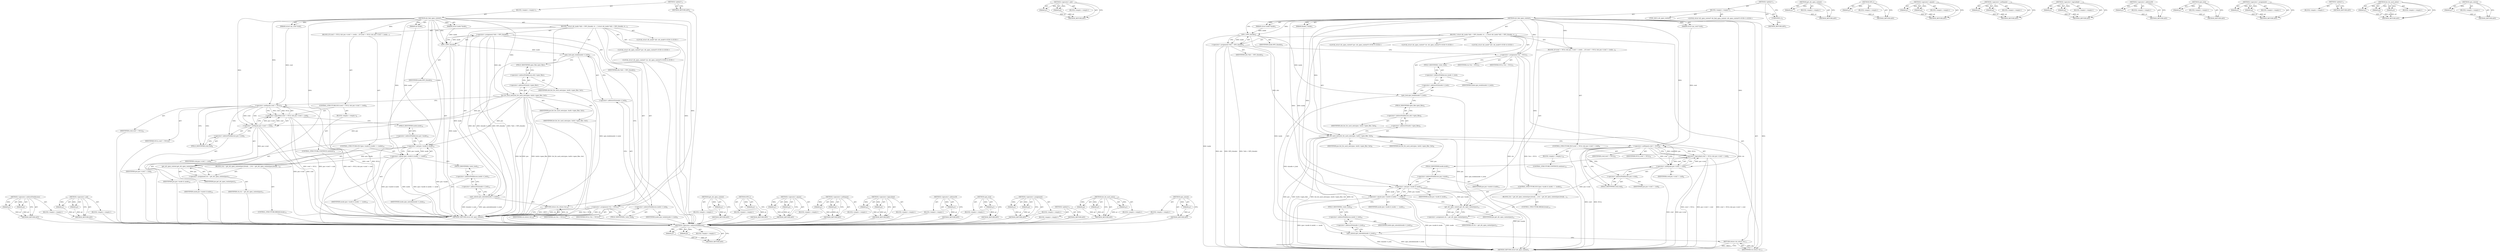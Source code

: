 digraph "spin_unlock" {
vulnerable_113 [label=<(METHOD,&lt;operator&gt;.indirectFieldAccess)>];
vulnerable_114 [label=<(PARAM,p1)>];
vulnerable_115 [label=<(PARAM,p2)>];
vulnerable_116 [label=<(BLOCK,&lt;empty&gt;,&lt;empty&gt;)>];
vulnerable_117 [label=<(METHOD_RETURN,ANY)>];
vulnerable_139 [label=<(METHOD,&lt;operator&gt;.and)>];
vulnerable_140 [label=<(PARAM,p1)>];
vulnerable_141 [label=<(PARAM,p2)>];
vulnerable_142 [label=<(BLOCK,&lt;empty&gt;,&lt;empty&gt;)>];
vulnerable_143 [label=<(METHOD_RETURN,ANY)>];
vulnerable_6 [label=<(METHOD,&lt;global&gt;)<SUB>1</SUB>>];
vulnerable_7 [label=<(BLOCK,&lt;empty&gt;,&lt;empty&gt;)<SUB>1</SUB>>];
vulnerable_8 [label=<(METHOD,nfs_find_open_context)<SUB>1</SUB>>];
vulnerable_9 [label=<(PARAM,struct inode *inode)<SUB>1</SUB>>];
vulnerable_10 [label=<(PARAM,struct rpc_cred *cred)<SUB>1</SUB>>];
vulnerable_11 [label=<(PARAM,int mode)<SUB>1</SUB>>];
vulnerable_12 [label=<(BLOCK,{
 	struct nfs_inode *nfsi = NFS_I(inode);
 	st...,{
 	struct nfs_inode *nfsi = NFS_I(inode);
 	st...)<SUB>2</SUB>>];
vulnerable_13 [label="<(LOCAL,struct nfs_inode* nfsi: nfs_inode*)<SUB>3</SUB>>"];
vulnerable_14 [label=<(&lt;operator&gt;.assignment,*nfsi = NFS_I(inode))<SUB>3</SUB>>];
vulnerable_15 [label=<(IDENTIFIER,nfsi,*nfsi = NFS_I(inode))<SUB>3</SUB>>];
vulnerable_16 [label=<(NFS_I,NFS_I(inode))<SUB>3</SUB>>];
vulnerable_17 [label=<(IDENTIFIER,inode,NFS_I(inode))<SUB>3</SUB>>];
vulnerable_18 [label="<(LOCAL,struct nfs_open_context* pos: nfs_open_context*)<SUB>4</SUB>>"];
vulnerable_19 [label="<(LOCAL,struct nfs_open_context* ctx: nfs_open_context*)<SUB>4</SUB>>"];
vulnerable_20 [label=<(&lt;operator&gt;.assignment,*ctx = NULL)<SUB>4</SUB>>];
vulnerable_21 [label=<(IDENTIFIER,ctx,*ctx = NULL)<SUB>4</SUB>>];
vulnerable_22 [label=<(IDENTIFIER,NULL,*ctx = NULL)<SUB>4</SUB>>];
vulnerable_23 [label=<(spin_lock,spin_lock(&amp;inode-&gt;i_lock))<SUB>6</SUB>>];
vulnerable_24 [label=<(&lt;operator&gt;.addressOf,&amp;inode-&gt;i_lock)<SUB>6</SUB>>];
vulnerable_25 [label=<(&lt;operator&gt;.indirectFieldAccess,inode-&gt;i_lock)<SUB>6</SUB>>];
vulnerable_26 [label=<(IDENTIFIER,inode,spin_lock(&amp;inode-&gt;i_lock))<SUB>6</SUB>>];
vulnerable_27 [label=<(FIELD_IDENTIFIER,i_lock,i_lock)<SUB>6</SUB>>];
vulnerable_28 [label=<(list_for_each_entry,list_for_each_entry(pos, &amp;nfsi-&gt;open_files, list))<SUB>7</SUB>>];
vulnerable_29 [label=<(IDENTIFIER,pos,list_for_each_entry(pos, &amp;nfsi-&gt;open_files, list))<SUB>7</SUB>>];
vulnerable_30 [label=<(&lt;operator&gt;.addressOf,&amp;nfsi-&gt;open_files)<SUB>7</SUB>>];
vulnerable_31 [label=<(&lt;operator&gt;.indirectFieldAccess,nfsi-&gt;open_files)<SUB>7</SUB>>];
vulnerable_32 [label=<(IDENTIFIER,nfsi,list_for_each_entry(pos, &amp;nfsi-&gt;open_files, list))<SUB>7</SUB>>];
vulnerable_33 [label=<(FIELD_IDENTIFIER,open_files,open_files)<SUB>7</SUB>>];
vulnerable_34 [label=<(IDENTIFIER,list,list_for_each_entry(pos, &amp;nfsi-&gt;open_files, list))<SUB>7</SUB>>];
vulnerable_35 [label=<(BLOCK,{
		if (cred != NULL &amp;&amp; pos-&gt;cred != cred)
			c...,{
		if (cred != NULL &amp;&amp; pos-&gt;cred != cred)
			c...)<SUB>7</SUB>>];
vulnerable_36 [label=<(CONTROL_STRUCTURE,IF,if (cred != NULL &amp;&amp; pos-&gt;cred != cred))<SUB>8</SUB>>];
vulnerable_37 [label=<(&lt;operator&gt;.logicalAnd,cred != NULL &amp;&amp; pos-&gt;cred != cred)<SUB>8</SUB>>];
vulnerable_38 [label=<(&lt;operator&gt;.notEquals,cred != NULL)<SUB>8</SUB>>];
vulnerable_39 [label=<(IDENTIFIER,cred,cred != NULL)<SUB>8</SUB>>];
vulnerable_40 [label=<(IDENTIFIER,NULL,cred != NULL)<SUB>8</SUB>>];
vulnerable_41 [label=<(&lt;operator&gt;.notEquals,pos-&gt;cred != cred)<SUB>8</SUB>>];
vulnerable_42 [label=<(&lt;operator&gt;.indirectFieldAccess,pos-&gt;cred)<SUB>8</SUB>>];
vulnerable_43 [label=<(IDENTIFIER,pos,pos-&gt;cred != cred)<SUB>8</SUB>>];
vulnerable_44 [label=<(FIELD_IDENTIFIER,cred,cred)<SUB>8</SUB>>];
vulnerable_45 [label=<(IDENTIFIER,cred,pos-&gt;cred != cred)<SUB>8</SUB>>];
vulnerable_46 [label=<(BLOCK,&lt;empty&gt;,&lt;empty&gt;)<SUB>9</SUB>>];
vulnerable_47 [label=<(CONTROL_STRUCTURE,CONTINUE,continue;)<SUB>9</SUB>>];
vulnerable_48 [label=<(CONTROL_STRUCTURE,IF,if ((pos-&gt;mode &amp; mode) == mode))<SUB>10</SUB>>];
vulnerable_49 [label=<(&lt;operator&gt;.equals,(pos-&gt;mode &amp; mode) == mode)<SUB>10</SUB>>];
vulnerable_50 [label=<(&lt;operator&gt;.and,pos-&gt;mode &amp; mode)<SUB>10</SUB>>];
vulnerable_51 [label=<(&lt;operator&gt;.indirectFieldAccess,pos-&gt;mode)<SUB>10</SUB>>];
vulnerable_52 [label=<(IDENTIFIER,pos,pos-&gt;mode &amp; mode)<SUB>10</SUB>>];
vulnerable_53 [label=<(FIELD_IDENTIFIER,mode,mode)<SUB>10</SUB>>];
vulnerable_54 [label=<(IDENTIFIER,mode,pos-&gt;mode &amp; mode)<SUB>10</SUB>>];
vulnerable_55 [label=<(IDENTIFIER,mode,(pos-&gt;mode &amp; mode) == mode)<SUB>10</SUB>>];
vulnerable_56 [label=<(BLOCK,{
			ctx = get_nfs_open_context(pos);
			break;...,{
			ctx = get_nfs_open_context(pos);
			break;...)<SUB>10</SUB>>];
vulnerable_57 [label=<(&lt;operator&gt;.assignment,ctx = get_nfs_open_context(pos))<SUB>11</SUB>>];
vulnerable_58 [label=<(IDENTIFIER,ctx,ctx = get_nfs_open_context(pos))<SUB>11</SUB>>];
vulnerable_59 [label=<(get_nfs_open_context,get_nfs_open_context(pos))<SUB>11</SUB>>];
vulnerable_60 [label=<(IDENTIFIER,pos,get_nfs_open_context(pos))<SUB>11</SUB>>];
vulnerable_61 [label=<(CONTROL_STRUCTURE,BREAK,break;)<SUB>12</SUB>>];
vulnerable_62 [label=<(spin_unlock,spin_unlock(&amp;inode-&gt;i_lock))<SUB>15</SUB>>];
vulnerable_63 [label=<(&lt;operator&gt;.addressOf,&amp;inode-&gt;i_lock)<SUB>15</SUB>>];
vulnerable_64 [label=<(&lt;operator&gt;.indirectFieldAccess,inode-&gt;i_lock)<SUB>15</SUB>>];
vulnerable_65 [label=<(IDENTIFIER,inode,spin_unlock(&amp;inode-&gt;i_lock))<SUB>15</SUB>>];
vulnerable_66 [label=<(FIELD_IDENTIFIER,i_lock,i_lock)<SUB>15</SUB>>];
vulnerable_67 [label=<(RETURN,return ctx;,return ctx;)<SUB>16</SUB>>];
vulnerable_68 [label=<(IDENTIFIER,ctx,return ctx;)<SUB>16</SUB>>];
vulnerable_69 [label=<(METHOD_RETURN,struct nfs_open_context)<SUB>1</SUB>>];
vulnerable_71 [label=<(METHOD_RETURN,ANY)<SUB>1</SUB>>];
vulnerable_144 [label=<(METHOD,get_nfs_open_context)>];
vulnerable_145 [label=<(PARAM,p1)>];
vulnerable_146 [label=<(BLOCK,&lt;empty&gt;,&lt;empty&gt;)>];
vulnerable_147 [label=<(METHOD_RETURN,ANY)>];
vulnerable_101 [label=<(METHOD,NFS_I)>];
vulnerable_102 [label=<(PARAM,p1)>];
vulnerable_103 [label=<(BLOCK,&lt;empty&gt;,&lt;empty&gt;)>];
vulnerable_104 [label=<(METHOD_RETURN,ANY)>];
vulnerable_134 [label=<(METHOD,&lt;operator&gt;.equals)>];
vulnerable_135 [label=<(PARAM,p1)>];
vulnerable_136 [label=<(PARAM,p2)>];
vulnerable_137 [label=<(BLOCK,&lt;empty&gt;,&lt;empty&gt;)>];
vulnerable_138 [label=<(METHOD_RETURN,ANY)>];
vulnerable_129 [label=<(METHOD,&lt;operator&gt;.notEquals)>];
vulnerable_130 [label=<(PARAM,p1)>];
vulnerable_131 [label=<(PARAM,p2)>];
vulnerable_132 [label=<(BLOCK,&lt;empty&gt;,&lt;empty&gt;)>];
vulnerable_133 [label=<(METHOD_RETURN,ANY)>];
vulnerable_124 [label=<(METHOD,&lt;operator&gt;.logicalAnd)>];
vulnerable_125 [label=<(PARAM,p1)>];
vulnerable_126 [label=<(PARAM,p2)>];
vulnerable_127 [label=<(BLOCK,&lt;empty&gt;,&lt;empty&gt;)>];
vulnerable_128 [label=<(METHOD_RETURN,ANY)>];
vulnerable_109 [label=<(METHOD,&lt;operator&gt;.addressOf)>];
vulnerable_110 [label=<(PARAM,p1)>];
vulnerable_111 [label=<(BLOCK,&lt;empty&gt;,&lt;empty&gt;)>];
vulnerable_112 [label=<(METHOD_RETURN,ANY)>];
vulnerable_105 [label=<(METHOD,spin_lock)>];
vulnerable_106 [label=<(PARAM,p1)>];
vulnerable_107 [label=<(BLOCK,&lt;empty&gt;,&lt;empty&gt;)>];
vulnerable_108 [label=<(METHOD_RETURN,ANY)>];
vulnerable_96 [label=<(METHOD,&lt;operator&gt;.assignment)>];
vulnerable_97 [label=<(PARAM,p1)>];
vulnerable_98 [label=<(PARAM,p2)>];
vulnerable_99 [label=<(BLOCK,&lt;empty&gt;,&lt;empty&gt;)>];
vulnerable_100 [label=<(METHOD_RETURN,ANY)>];
vulnerable_90 [label=<(METHOD,&lt;global&gt;)<SUB>1</SUB>>];
vulnerable_91 [label=<(BLOCK,&lt;empty&gt;,&lt;empty&gt;)>];
vulnerable_92 [label=<(METHOD_RETURN,ANY)>];
vulnerable_118 [label=<(METHOD,list_for_each_entry)>];
vulnerable_119 [label=<(PARAM,p1)>];
vulnerable_120 [label=<(PARAM,p2)>];
vulnerable_121 [label=<(PARAM,p3)>];
vulnerable_122 [label=<(BLOCK,&lt;empty&gt;,&lt;empty&gt;)>];
vulnerable_123 [label=<(METHOD_RETURN,ANY)>];
vulnerable_148 [label=<(METHOD,spin_unlock)>];
vulnerable_149 [label=<(PARAM,p1)>];
vulnerable_150 [label=<(BLOCK,&lt;empty&gt;,&lt;empty&gt;)>];
vulnerable_151 [label=<(METHOD_RETURN,ANY)>];
fixed_119 [label=<(METHOD,&lt;operator&gt;.indirectFieldAccess)>];
fixed_120 [label=<(PARAM,p1)>];
fixed_121 [label=<(PARAM,p2)>];
fixed_122 [label=<(BLOCK,&lt;empty&gt;,&lt;empty&gt;)>];
fixed_123 [label=<(METHOD_RETURN,ANY)>];
fixed_145 [label=<(METHOD,&lt;operator&gt;.and)>];
fixed_146 [label=<(PARAM,p1)>];
fixed_147 [label=<(PARAM,p2)>];
fixed_148 [label=<(BLOCK,&lt;empty&gt;,&lt;empty&gt;)>];
fixed_149 [label=<(METHOD_RETURN,ANY)>];
fixed_6 [label=<(METHOD,&lt;global&gt;)<SUB>1</SUB>>];
fixed_7 [label=<(BLOCK,&lt;empty&gt;,&lt;empty&gt;)<SUB>1</SUB>>];
fixed_8 [label=<(TYPE_DECL,nfs_open_context)<SUB>1</SUB>>];
fixed_9 [label="<(LOCAL,struct nfs_open_context* nfs_find_open_context: nfs_open_context*)<SUB>1</SUB>>"];
fixed_10 [label=<(UNKNOWN,),))<SUB>1</SUB>>];
fixed_11 [label=<(METHOD,nfs_find_open_context)<SUB>2</SUB>>];
fixed_12 [label=<(PARAM,struct inode *inode)<SUB>2</SUB>>];
fixed_13 [label=<(PARAM,struct rpc_cred *cred)<SUB>2</SUB>>];
fixed_14 [label=<(PARAM,fmode_t mode)<SUB>2</SUB>>];
fixed_15 [label=<(BLOCK,{
 	struct nfs_inode *nfsi = NFS_I(inode);
 	st...,{
 	struct nfs_inode *nfsi = NFS_I(inode);
 	st...)<SUB>3</SUB>>];
fixed_16 [label="<(LOCAL,struct nfs_inode* nfsi: nfs_inode*)<SUB>4</SUB>>"];
fixed_17 [label=<(&lt;operator&gt;.assignment,*nfsi = NFS_I(inode))<SUB>4</SUB>>];
fixed_18 [label=<(IDENTIFIER,nfsi,*nfsi = NFS_I(inode))<SUB>4</SUB>>];
fixed_19 [label=<(NFS_I,NFS_I(inode))<SUB>4</SUB>>];
fixed_20 [label=<(IDENTIFIER,inode,NFS_I(inode))<SUB>4</SUB>>];
fixed_21 [label="<(LOCAL,struct nfs_open_context* pos: nfs_open_context*)<SUB>5</SUB>>"];
fixed_22 [label="<(LOCAL,struct nfs_open_context* ctx: nfs_open_context*)<SUB>5</SUB>>"];
fixed_23 [label=<(&lt;operator&gt;.assignment,*ctx = NULL)<SUB>5</SUB>>];
fixed_24 [label=<(IDENTIFIER,ctx,*ctx = NULL)<SUB>5</SUB>>];
fixed_25 [label=<(IDENTIFIER,NULL,*ctx = NULL)<SUB>5</SUB>>];
fixed_26 [label=<(spin_lock,spin_lock(&amp;inode-&gt;i_lock))<SUB>7</SUB>>];
fixed_27 [label=<(&lt;operator&gt;.addressOf,&amp;inode-&gt;i_lock)<SUB>7</SUB>>];
fixed_28 [label=<(&lt;operator&gt;.indirectFieldAccess,inode-&gt;i_lock)<SUB>7</SUB>>];
fixed_29 [label=<(IDENTIFIER,inode,spin_lock(&amp;inode-&gt;i_lock))<SUB>7</SUB>>];
fixed_30 [label=<(FIELD_IDENTIFIER,i_lock,i_lock)<SUB>7</SUB>>];
fixed_31 [label=<(list_for_each_entry,list_for_each_entry(pos, &amp;nfsi-&gt;open_files, list))<SUB>8</SUB>>];
fixed_32 [label=<(IDENTIFIER,pos,list_for_each_entry(pos, &amp;nfsi-&gt;open_files, list))<SUB>8</SUB>>];
fixed_33 [label=<(&lt;operator&gt;.addressOf,&amp;nfsi-&gt;open_files)<SUB>8</SUB>>];
fixed_34 [label=<(&lt;operator&gt;.indirectFieldAccess,nfsi-&gt;open_files)<SUB>8</SUB>>];
fixed_35 [label=<(IDENTIFIER,nfsi,list_for_each_entry(pos, &amp;nfsi-&gt;open_files, list))<SUB>8</SUB>>];
fixed_36 [label=<(FIELD_IDENTIFIER,open_files,open_files)<SUB>8</SUB>>];
fixed_37 [label=<(IDENTIFIER,list,list_for_each_entry(pos, &amp;nfsi-&gt;open_files, list))<SUB>8</SUB>>];
fixed_38 [label=<(BLOCK,{
		if (cred != NULL &amp;&amp; pos-&gt;cred != cred)
			c...,{
		if (cred != NULL &amp;&amp; pos-&gt;cred != cred)
			c...)<SUB>8</SUB>>];
fixed_39 [label=<(CONTROL_STRUCTURE,IF,if (cred != NULL &amp;&amp; pos-&gt;cred != cred))<SUB>9</SUB>>];
fixed_40 [label=<(&lt;operator&gt;.logicalAnd,cred != NULL &amp;&amp; pos-&gt;cred != cred)<SUB>9</SUB>>];
fixed_41 [label=<(&lt;operator&gt;.notEquals,cred != NULL)<SUB>9</SUB>>];
fixed_42 [label=<(IDENTIFIER,cred,cred != NULL)<SUB>9</SUB>>];
fixed_43 [label=<(IDENTIFIER,NULL,cred != NULL)<SUB>9</SUB>>];
fixed_44 [label=<(&lt;operator&gt;.notEquals,pos-&gt;cred != cred)<SUB>9</SUB>>];
fixed_45 [label=<(&lt;operator&gt;.indirectFieldAccess,pos-&gt;cred)<SUB>9</SUB>>];
fixed_46 [label=<(IDENTIFIER,pos,pos-&gt;cred != cred)<SUB>9</SUB>>];
fixed_47 [label=<(FIELD_IDENTIFIER,cred,cred)<SUB>9</SUB>>];
fixed_48 [label=<(IDENTIFIER,cred,pos-&gt;cred != cred)<SUB>9</SUB>>];
fixed_49 [label=<(BLOCK,&lt;empty&gt;,&lt;empty&gt;)<SUB>10</SUB>>];
fixed_50 [label=<(CONTROL_STRUCTURE,CONTINUE,continue;)<SUB>10</SUB>>];
fixed_51 [label=<(CONTROL_STRUCTURE,IF,if ((pos-&gt;mode &amp; mode) == mode))<SUB>11</SUB>>];
fixed_52 [label=<(&lt;operator&gt;.equals,(pos-&gt;mode &amp; mode) == mode)<SUB>11</SUB>>];
fixed_53 [label=<(&lt;operator&gt;.and,pos-&gt;mode &amp; mode)<SUB>11</SUB>>];
fixed_54 [label=<(&lt;operator&gt;.indirectFieldAccess,pos-&gt;mode)<SUB>11</SUB>>];
fixed_55 [label=<(IDENTIFIER,pos,pos-&gt;mode &amp; mode)<SUB>11</SUB>>];
fixed_56 [label=<(FIELD_IDENTIFIER,mode,mode)<SUB>11</SUB>>];
fixed_57 [label=<(IDENTIFIER,mode,pos-&gt;mode &amp; mode)<SUB>11</SUB>>];
fixed_58 [label=<(IDENTIFIER,mode,(pos-&gt;mode &amp; mode) == mode)<SUB>11</SUB>>];
fixed_59 [label=<(BLOCK,{
			ctx = get_nfs_open_context(pos);
			break;...,{
			ctx = get_nfs_open_context(pos);
			break;...)<SUB>11</SUB>>];
fixed_60 [label=<(&lt;operator&gt;.assignment,ctx = get_nfs_open_context(pos))<SUB>12</SUB>>];
fixed_61 [label=<(IDENTIFIER,ctx,ctx = get_nfs_open_context(pos))<SUB>12</SUB>>];
fixed_62 [label=<(get_nfs_open_context,get_nfs_open_context(pos))<SUB>12</SUB>>];
fixed_63 [label=<(IDENTIFIER,pos,get_nfs_open_context(pos))<SUB>12</SUB>>];
fixed_64 [label=<(CONTROL_STRUCTURE,BREAK,break;)<SUB>13</SUB>>];
fixed_65 [label=<(spin_unlock,spin_unlock(&amp;inode-&gt;i_lock))<SUB>16</SUB>>];
fixed_66 [label=<(&lt;operator&gt;.addressOf,&amp;inode-&gt;i_lock)<SUB>16</SUB>>];
fixed_67 [label=<(&lt;operator&gt;.indirectFieldAccess,inode-&gt;i_lock)<SUB>16</SUB>>];
fixed_68 [label=<(IDENTIFIER,inode,spin_unlock(&amp;inode-&gt;i_lock))<SUB>16</SUB>>];
fixed_69 [label=<(FIELD_IDENTIFIER,i_lock,i_lock)<SUB>16</SUB>>];
fixed_70 [label=<(RETURN,return ctx;,return ctx;)<SUB>17</SUB>>];
fixed_71 [label=<(IDENTIFIER,ctx,return ctx;)<SUB>17</SUB>>];
fixed_72 [label=<(METHOD_RETURN,struct nfs_open_context)<SUB>2</SUB>>];
fixed_74 [label=<(METHOD_RETURN,ANY)<SUB>1</SUB>>];
fixed_150 [label=<(METHOD,get_nfs_open_context)>];
fixed_151 [label=<(PARAM,p1)>];
fixed_152 [label=<(BLOCK,&lt;empty&gt;,&lt;empty&gt;)>];
fixed_153 [label=<(METHOD_RETURN,ANY)>];
fixed_107 [label=<(METHOD,NFS_I)>];
fixed_108 [label=<(PARAM,p1)>];
fixed_109 [label=<(BLOCK,&lt;empty&gt;,&lt;empty&gt;)>];
fixed_110 [label=<(METHOD_RETURN,ANY)>];
fixed_140 [label=<(METHOD,&lt;operator&gt;.equals)>];
fixed_141 [label=<(PARAM,p1)>];
fixed_142 [label=<(PARAM,p2)>];
fixed_143 [label=<(BLOCK,&lt;empty&gt;,&lt;empty&gt;)>];
fixed_144 [label=<(METHOD_RETURN,ANY)>];
fixed_135 [label=<(METHOD,&lt;operator&gt;.notEquals)>];
fixed_136 [label=<(PARAM,p1)>];
fixed_137 [label=<(PARAM,p2)>];
fixed_138 [label=<(BLOCK,&lt;empty&gt;,&lt;empty&gt;)>];
fixed_139 [label=<(METHOD_RETURN,ANY)>];
fixed_130 [label=<(METHOD,&lt;operator&gt;.logicalAnd)>];
fixed_131 [label=<(PARAM,p1)>];
fixed_132 [label=<(PARAM,p2)>];
fixed_133 [label=<(BLOCK,&lt;empty&gt;,&lt;empty&gt;)>];
fixed_134 [label=<(METHOD_RETURN,ANY)>];
fixed_115 [label=<(METHOD,&lt;operator&gt;.addressOf)>];
fixed_116 [label=<(PARAM,p1)>];
fixed_117 [label=<(BLOCK,&lt;empty&gt;,&lt;empty&gt;)>];
fixed_118 [label=<(METHOD_RETURN,ANY)>];
fixed_111 [label=<(METHOD,spin_lock)>];
fixed_112 [label=<(PARAM,p1)>];
fixed_113 [label=<(BLOCK,&lt;empty&gt;,&lt;empty&gt;)>];
fixed_114 [label=<(METHOD_RETURN,ANY)>];
fixed_102 [label=<(METHOD,&lt;operator&gt;.assignment)>];
fixed_103 [label=<(PARAM,p1)>];
fixed_104 [label=<(PARAM,p2)>];
fixed_105 [label=<(BLOCK,&lt;empty&gt;,&lt;empty&gt;)>];
fixed_106 [label=<(METHOD_RETURN,ANY)>];
fixed_96 [label=<(METHOD,&lt;global&gt;)<SUB>1</SUB>>];
fixed_97 [label=<(BLOCK,&lt;empty&gt;,&lt;empty&gt;)>];
fixed_98 [label=<(METHOD_RETURN,ANY)>];
fixed_124 [label=<(METHOD,list_for_each_entry)>];
fixed_125 [label=<(PARAM,p1)>];
fixed_126 [label=<(PARAM,p2)>];
fixed_127 [label=<(PARAM,p3)>];
fixed_128 [label=<(BLOCK,&lt;empty&gt;,&lt;empty&gt;)>];
fixed_129 [label=<(METHOD_RETURN,ANY)>];
fixed_154 [label=<(METHOD,spin_unlock)>];
fixed_155 [label=<(PARAM,p1)>];
fixed_156 [label=<(BLOCK,&lt;empty&gt;,&lt;empty&gt;)>];
fixed_157 [label=<(METHOD_RETURN,ANY)>];
vulnerable_113 -> vulnerable_114  [key=0, label="AST: "];
vulnerable_113 -> vulnerable_114  [key=1, label="DDG: "];
vulnerable_113 -> vulnerable_116  [key=0, label="AST: "];
vulnerable_113 -> vulnerable_115  [key=0, label="AST: "];
vulnerable_113 -> vulnerable_115  [key=1, label="DDG: "];
vulnerable_113 -> vulnerable_117  [key=0, label="AST: "];
vulnerable_113 -> vulnerable_117  [key=1, label="CFG: "];
vulnerable_114 -> vulnerable_117  [key=0, label="DDG: p1"];
vulnerable_115 -> vulnerable_117  [key=0, label="DDG: p2"];
vulnerable_116 -> fixed_119  [key=0];
vulnerable_117 -> fixed_119  [key=0];
vulnerable_139 -> vulnerable_140  [key=0, label="AST: "];
vulnerable_139 -> vulnerable_140  [key=1, label="DDG: "];
vulnerable_139 -> vulnerable_142  [key=0, label="AST: "];
vulnerable_139 -> vulnerable_141  [key=0, label="AST: "];
vulnerable_139 -> vulnerable_141  [key=1, label="DDG: "];
vulnerable_139 -> vulnerable_143  [key=0, label="AST: "];
vulnerable_139 -> vulnerable_143  [key=1, label="CFG: "];
vulnerable_140 -> vulnerable_143  [key=0, label="DDG: p1"];
vulnerable_141 -> vulnerable_143  [key=0, label="DDG: p2"];
vulnerable_142 -> fixed_119  [key=0];
vulnerable_143 -> fixed_119  [key=0];
vulnerable_6 -> vulnerable_7  [key=0, label="AST: "];
vulnerable_6 -> vulnerable_71  [key=0, label="AST: "];
vulnerable_6 -> vulnerable_71  [key=1, label="CFG: "];
vulnerable_7 -> vulnerable_8  [key=0, label="AST: "];
vulnerable_8 -> vulnerable_9  [key=0, label="AST: "];
vulnerable_8 -> vulnerable_9  [key=1, label="DDG: "];
vulnerable_8 -> vulnerable_10  [key=0, label="AST: "];
vulnerable_8 -> vulnerable_10  [key=1, label="DDG: "];
vulnerable_8 -> vulnerable_11  [key=0, label="AST: "];
vulnerable_8 -> vulnerable_11  [key=1, label="DDG: "];
vulnerable_8 -> vulnerable_12  [key=0, label="AST: "];
vulnerable_8 -> vulnerable_69  [key=0, label="AST: "];
vulnerable_8 -> vulnerable_16  [key=0, label="CFG: "];
vulnerable_8 -> vulnerable_16  [key=1, label="DDG: "];
vulnerable_8 -> vulnerable_20  [key=0, label="DDG: "];
vulnerable_8 -> vulnerable_35  [key=0, label="DDG: "];
vulnerable_8 -> vulnerable_28  [key=0, label="DDG: "];
vulnerable_8 -> vulnerable_68  [key=0, label="DDG: "];
vulnerable_8 -> vulnerable_49  [key=0, label="DDG: "];
vulnerable_8 -> vulnerable_38  [key=0, label="DDG: "];
vulnerable_8 -> vulnerable_41  [key=0, label="DDG: "];
vulnerable_8 -> vulnerable_50  [key=0, label="DDG: "];
vulnerable_8 -> vulnerable_59  [key=0, label="DDG: "];
vulnerable_9 -> vulnerable_16  [key=0, label="DDG: inode"];
vulnerable_10 -> vulnerable_38  [key=0, label="DDG: cred"];
vulnerable_11 -> vulnerable_50  [key=0, label="DDG: mode"];
vulnerable_12 -> vulnerable_13  [key=0, label="AST: "];
vulnerable_12 -> vulnerable_14  [key=0, label="AST: "];
vulnerable_12 -> vulnerable_18  [key=0, label="AST: "];
vulnerable_12 -> vulnerable_19  [key=0, label="AST: "];
vulnerable_12 -> vulnerable_20  [key=0, label="AST: "];
vulnerable_12 -> vulnerable_23  [key=0, label="AST: "];
vulnerable_12 -> vulnerable_28  [key=0, label="AST: "];
vulnerable_12 -> vulnerable_35  [key=0, label="AST: "];
vulnerable_12 -> vulnerable_62  [key=0, label="AST: "];
vulnerable_12 -> vulnerable_67  [key=0, label="AST: "];
vulnerable_13 -> fixed_119  [key=0];
vulnerable_14 -> vulnerable_15  [key=0, label="AST: "];
vulnerable_14 -> vulnerable_16  [key=0, label="AST: "];
vulnerable_14 -> vulnerable_20  [key=0, label="CFG: "];
vulnerable_14 -> vulnerable_69  [key=0, label="DDG: nfsi"];
vulnerable_14 -> vulnerable_69  [key=1, label="DDG: NFS_I(inode)"];
vulnerable_14 -> vulnerable_69  [key=2, label="DDG: *nfsi = NFS_I(inode)"];
vulnerable_14 -> vulnerable_28  [key=0, label="DDG: nfsi"];
vulnerable_15 -> fixed_119  [key=0];
vulnerable_16 -> vulnerable_17  [key=0, label="AST: "];
vulnerable_16 -> vulnerable_14  [key=0, label="CFG: "];
vulnerable_16 -> vulnerable_14  [key=1, label="DDG: inode"];
vulnerable_16 -> vulnerable_69  [key=0, label="DDG: inode"];
vulnerable_16 -> vulnerable_23  [key=0, label="DDG: inode"];
vulnerable_16 -> vulnerable_62  [key=0, label="DDG: inode"];
vulnerable_17 -> fixed_119  [key=0];
vulnerable_18 -> fixed_119  [key=0];
vulnerable_19 -> fixed_119  [key=0];
vulnerable_20 -> vulnerable_21  [key=0, label="AST: "];
vulnerable_20 -> vulnerable_22  [key=0, label="AST: "];
vulnerable_20 -> vulnerable_27  [key=0, label="CFG: "];
vulnerable_20 -> vulnerable_69  [key=0, label="DDG: ctx"];
vulnerable_20 -> vulnerable_69  [key=1, label="DDG: *ctx = NULL"];
vulnerable_20 -> vulnerable_68  [key=0, label="DDG: ctx"];
vulnerable_21 -> fixed_119  [key=0];
vulnerable_22 -> fixed_119  [key=0];
vulnerable_23 -> vulnerable_24  [key=0, label="AST: "];
vulnerable_23 -> vulnerable_33  [key=0, label="CFG: "];
vulnerable_23 -> vulnerable_69  [key=0, label="DDG: spin_lock(&amp;inode-&gt;i_lock)"];
vulnerable_23 -> vulnerable_62  [key=0, label="DDG: &amp;inode-&gt;i_lock"];
vulnerable_24 -> vulnerable_25  [key=0, label="AST: "];
vulnerable_24 -> vulnerable_23  [key=0, label="CFG: "];
vulnerable_25 -> vulnerable_26  [key=0, label="AST: "];
vulnerable_25 -> vulnerable_27  [key=0, label="AST: "];
vulnerable_25 -> vulnerable_24  [key=0, label="CFG: "];
vulnerable_26 -> fixed_119  [key=0];
vulnerable_27 -> vulnerable_25  [key=0, label="CFG: "];
vulnerable_28 -> vulnerable_29  [key=0, label="AST: "];
vulnerable_28 -> vulnerable_30  [key=0, label="AST: "];
vulnerable_28 -> vulnerable_34  [key=0, label="AST: "];
vulnerable_28 -> vulnerable_38  [key=0, label="CFG: "];
vulnerable_28 -> vulnerable_69  [key=0, label="DDG: pos"];
vulnerable_28 -> vulnerable_69  [key=1, label="DDG: &amp;nfsi-&gt;open_files"];
vulnerable_28 -> vulnerable_69  [key=2, label="DDG: list_for_each_entry(pos, &amp;nfsi-&gt;open_files, list)"];
vulnerable_28 -> vulnerable_69  [key=3, label="DDG: list"];
vulnerable_28 -> vulnerable_41  [key=0, label="DDG: pos"];
vulnerable_28 -> vulnerable_50  [key=0, label="DDG: pos"];
vulnerable_28 -> vulnerable_59  [key=0, label="DDG: pos"];
vulnerable_29 -> fixed_119  [key=0];
vulnerable_30 -> vulnerable_31  [key=0, label="AST: "];
vulnerable_30 -> vulnerable_28  [key=0, label="CFG: "];
vulnerable_31 -> vulnerable_32  [key=0, label="AST: "];
vulnerable_31 -> vulnerable_33  [key=0, label="AST: "];
vulnerable_31 -> vulnerable_30  [key=0, label="CFG: "];
vulnerable_32 -> fixed_119  [key=0];
vulnerable_33 -> vulnerable_31  [key=0, label="CFG: "];
vulnerable_34 -> fixed_119  [key=0];
vulnerable_35 -> vulnerable_36  [key=0, label="AST: "];
vulnerable_35 -> vulnerable_48  [key=0, label="AST: "];
vulnerable_36 -> vulnerable_37  [key=0, label="AST: "];
vulnerable_36 -> vulnerable_46  [key=0, label="AST: "];
vulnerable_37 -> vulnerable_38  [key=0, label="AST: "];
vulnerable_37 -> vulnerable_41  [key=0, label="AST: "];
vulnerable_37 -> vulnerable_53  [key=0, label="CFG: "];
vulnerable_37 -> vulnerable_69  [key=0, label="DDG: cred != NULL"];
vulnerable_37 -> vulnerable_69  [key=1, label="DDG: pos-&gt;cred != cred"];
vulnerable_37 -> vulnerable_69  [key=2, label="DDG: cred != NULL &amp;&amp; pos-&gt;cred != cred"];
vulnerable_38 -> vulnerable_39  [key=0, label="AST: "];
vulnerable_38 -> vulnerable_40  [key=0, label="AST: "];
vulnerable_38 -> vulnerable_37  [key=0, label="CFG: "];
vulnerable_38 -> vulnerable_37  [key=1, label="DDG: cred"];
vulnerable_38 -> vulnerable_37  [key=2, label="DDG: NULL"];
vulnerable_38 -> vulnerable_44  [key=0, label="CFG: "];
vulnerable_38 -> vulnerable_44  [key=1, label="CDG: "];
vulnerable_38 -> vulnerable_69  [key=0, label="DDG: cred"];
vulnerable_38 -> vulnerable_69  [key=1, label="DDG: NULL"];
vulnerable_38 -> vulnerable_41  [key=0, label="DDG: cred"];
vulnerable_38 -> vulnerable_41  [key=1, label="CDG: "];
vulnerable_38 -> vulnerable_42  [key=0, label="CDG: "];
vulnerable_39 -> fixed_119  [key=0];
vulnerable_40 -> fixed_119  [key=0];
vulnerable_41 -> vulnerable_42  [key=0, label="AST: "];
vulnerable_41 -> vulnerable_45  [key=0, label="AST: "];
vulnerable_41 -> vulnerable_37  [key=0, label="CFG: "];
vulnerable_41 -> vulnerable_37  [key=1, label="DDG: pos-&gt;cred"];
vulnerable_41 -> vulnerable_37  [key=2, label="DDG: cred"];
vulnerable_41 -> vulnerable_69  [key=0, label="DDG: pos-&gt;cred"];
vulnerable_41 -> vulnerable_69  [key=1, label="DDG: cred"];
vulnerable_41 -> vulnerable_59  [key=0, label="DDG: pos-&gt;cred"];
vulnerable_42 -> vulnerable_43  [key=0, label="AST: "];
vulnerable_42 -> vulnerable_44  [key=0, label="AST: "];
vulnerable_42 -> vulnerable_41  [key=0, label="CFG: "];
vulnerable_43 -> fixed_119  [key=0];
vulnerable_44 -> vulnerable_42  [key=0, label="CFG: "];
vulnerable_45 -> fixed_119  [key=0];
vulnerable_46 -> vulnerable_47  [key=0, label="AST: "];
vulnerable_47 -> fixed_119  [key=0];
vulnerable_48 -> vulnerable_49  [key=0, label="AST: "];
vulnerable_48 -> vulnerable_56  [key=0, label="AST: "];
vulnerable_49 -> vulnerable_50  [key=0, label="AST: "];
vulnerable_49 -> vulnerable_55  [key=0, label="AST: "];
vulnerable_49 -> vulnerable_59  [key=0, label="CFG: "];
vulnerable_49 -> vulnerable_66  [key=0, label="CFG: "];
vulnerable_49 -> vulnerable_69  [key=0, label="DDG: pos-&gt;mode &amp; mode"];
vulnerable_49 -> vulnerable_69  [key=1, label="DDG: mode"];
vulnerable_49 -> vulnerable_69  [key=2, label="DDG: (pos-&gt;mode &amp; mode) == mode"];
vulnerable_50 -> vulnerable_51  [key=0, label="AST: "];
vulnerable_50 -> vulnerable_54  [key=0, label="AST: "];
vulnerable_50 -> vulnerable_49  [key=0, label="CFG: "];
vulnerable_50 -> vulnerable_49  [key=1, label="DDG: pos-&gt;mode"];
vulnerable_50 -> vulnerable_49  [key=2, label="DDG: mode"];
vulnerable_50 -> vulnerable_69  [key=0, label="DDG: pos-&gt;mode"];
vulnerable_50 -> vulnerable_59  [key=0, label="DDG: pos-&gt;mode"];
vulnerable_51 -> vulnerable_52  [key=0, label="AST: "];
vulnerable_51 -> vulnerable_53  [key=0, label="AST: "];
vulnerable_51 -> vulnerable_50  [key=0, label="CFG: "];
vulnerable_52 -> fixed_119  [key=0];
vulnerable_53 -> vulnerable_51  [key=0, label="CFG: "];
vulnerable_54 -> fixed_119  [key=0];
vulnerable_55 -> fixed_119  [key=0];
vulnerable_56 -> vulnerable_57  [key=0, label="AST: "];
vulnerable_56 -> vulnerable_61  [key=0, label="AST: "];
vulnerable_57 -> vulnerable_58  [key=0, label="AST: "];
vulnerable_57 -> vulnerable_59  [key=0, label="AST: "];
vulnerable_58 -> fixed_119  [key=0];
vulnerable_59 -> vulnerable_60  [key=0, label="AST: "];
vulnerable_59 -> vulnerable_57  [key=0, label="CFG: "];
vulnerable_59 -> vulnerable_57  [key=1, label="DDG: pos"];
vulnerable_60 -> fixed_119  [key=0];
vulnerable_61 -> fixed_119  [key=0];
vulnerable_62 -> vulnerable_63  [key=0, label="AST: "];
vulnerable_62 -> vulnerable_67  [key=0, label="CFG: "];
vulnerable_62 -> vulnerable_69  [key=0, label="DDG: &amp;inode-&gt;i_lock"];
vulnerable_62 -> vulnerable_69  [key=1, label="DDG: spin_unlock(&amp;inode-&gt;i_lock)"];
vulnerable_63 -> vulnerable_64  [key=0, label="AST: "];
vulnerable_63 -> vulnerable_62  [key=0, label="CFG: "];
vulnerable_64 -> vulnerable_65  [key=0, label="AST: "];
vulnerable_64 -> vulnerable_66  [key=0, label="AST: "];
vulnerable_64 -> vulnerable_63  [key=0, label="CFG: "];
vulnerable_65 -> fixed_119  [key=0];
vulnerable_66 -> vulnerable_64  [key=0, label="CFG: "];
vulnerable_67 -> vulnerable_68  [key=0, label="AST: "];
vulnerable_67 -> vulnerable_69  [key=0, label="CFG: "];
vulnerable_67 -> vulnerable_69  [key=1, label="DDG: &lt;RET&gt;"];
vulnerable_68 -> vulnerable_67  [key=0, label="DDG: ctx"];
vulnerable_69 -> fixed_119  [key=0];
vulnerable_71 -> fixed_119  [key=0];
vulnerable_144 -> vulnerable_145  [key=0, label="AST: "];
vulnerable_144 -> vulnerable_145  [key=1, label="DDG: "];
vulnerable_144 -> vulnerable_146  [key=0, label="AST: "];
vulnerable_144 -> vulnerable_147  [key=0, label="AST: "];
vulnerable_144 -> vulnerable_147  [key=1, label="CFG: "];
vulnerable_145 -> vulnerable_147  [key=0, label="DDG: p1"];
vulnerable_146 -> fixed_119  [key=0];
vulnerable_147 -> fixed_119  [key=0];
vulnerable_101 -> vulnerable_102  [key=0, label="AST: "];
vulnerable_101 -> vulnerable_102  [key=1, label="DDG: "];
vulnerable_101 -> vulnerable_103  [key=0, label="AST: "];
vulnerable_101 -> vulnerable_104  [key=0, label="AST: "];
vulnerable_101 -> vulnerable_104  [key=1, label="CFG: "];
vulnerable_102 -> vulnerable_104  [key=0, label="DDG: p1"];
vulnerable_103 -> fixed_119  [key=0];
vulnerable_104 -> fixed_119  [key=0];
vulnerable_134 -> vulnerable_135  [key=0, label="AST: "];
vulnerable_134 -> vulnerable_135  [key=1, label="DDG: "];
vulnerable_134 -> vulnerable_137  [key=0, label="AST: "];
vulnerable_134 -> vulnerable_136  [key=0, label="AST: "];
vulnerable_134 -> vulnerable_136  [key=1, label="DDG: "];
vulnerable_134 -> vulnerable_138  [key=0, label="AST: "];
vulnerable_134 -> vulnerable_138  [key=1, label="CFG: "];
vulnerable_135 -> vulnerable_138  [key=0, label="DDG: p1"];
vulnerable_136 -> vulnerable_138  [key=0, label="DDG: p2"];
vulnerable_137 -> fixed_119  [key=0];
vulnerable_138 -> fixed_119  [key=0];
vulnerable_129 -> vulnerable_130  [key=0, label="AST: "];
vulnerable_129 -> vulnerable_130  [key=1, label="DDG: "];
vulnerable_129 -> vulnerable_132  [key=0, label="AST: "];
vulnerable_129 -> vulnerable_131  [key=0, label="AST: "];
vulnerable_129 -> vulnerable_131  [key=1, label="DDG: "];
vulnerable_129 -> vulnerable_133  [key=0, label="AST: "];
vulnerable_129 -> vulnerable_133  [key=1, label="CFG: "];
vulnerable_130 -> vulnerable_133  [key=0, label="DDG: p1"];
vulnerable_131 -> vulnerable_133  [key=0, label="DDG: p2"];
vulnerable_132 -> fixed_119  [key=0];
vulnerable_133 -> fixed_119  [key=0];
vulnerable_124 -> vulnerable_125  [key=0, label="AST: "];
vulnerable_124 -> vulnerable_125  [key=1, label="DDG: "];
vulnerable_124 -> vulnerable_127  [key=0, label="AST: "];
vulnerable_124 -> vulnerable_126  [key=0, label="AST: "];
vulnerable_124 -> vulnerable_126  [key=1, label="DDG: "];
vulnerable_124 -> vulnerable_128  [key=0, label="AST: "];
vulnerable_124 -> vulnerable_128  [key=1, label="CFG: "];
vulnerable_125 -> vulnerable_128  [key=0, label="DDG: p1"];
vulnerable_126 -> vulnerable_128  [key=0, label="DDG: p2"];
vulnerable_127 -> fixed_119  [key=0];
vulnerable_128 -> fixed_119  [key=0];
vulnerable_109 -> vulnerable_110  [key=0, label="AST: "];
vulnerable_109 -> vulnerable_110  [key=1, label="DDG: "];
vulnerable_109 -> vulnerable_111  [key=0, label="AST: "];
vulnerable_109 -> vulnerable_112  [key=0, label="AST: "];
vulnerable_109 -> vulnerable_112  [key=1, label="CFG: "];
vulnerable_110 -> vulnerable_112  [key=0, label="DDG: p1"];
vulnerable_111 -> fixed_119  [key=0];
vulnerable_112 -> fixed_119  [key=0];
vulnerable_105 -> vulnerable_106  [key=0, label="AST: "];
vulnerable_105 -> vulnerable_106  [key=1, label="DDG: "];
vulnerable_105 -> vulnerable_107  [key=0, label="AST: "];
vulnerable_105 -> vulnerable_108  [key=0, label="AST: "];
vulnerable_105 -> vulnerable_108  [key=1, label="CFG: "];
vulnerable_106 -> vulnerable_108  [key=0, label="DDG: p1"];
vulnerable_107 -> fixed_119  [key=0];
vulnerable_108 -> fixed_119  [key=0];
vulnerable_96 -> vulnerable_97  [key=0, label="AST: "];
vulnerable_96 -> vulnerable_97  [key=1, label="DDG: "];
vulnerable_96 -> vulnerable_99  [key=0, label="AST: "];
vulnerable_96 -> vulnerable_98  [key=0, label="AST: "];
vulnerable_96 -> vulnerable_98  [key=1, label="DDG: "];
vulnerable_96 -> vulnerable_100  [key=0, label="AST: "];
vulnerable_96 -> vulnerable_100  [key=1, label="CFG: "];
vulnerable_97 -> vulnerable_100  [key=0, label="DDG: p1"];
vulnerable_98 -> vulnerable_100  [key=0, label="DDG: p2"];
vulnerable_99 -> fixed_119  [key=0];
vulnerable_100 -> fixed_119  [key=0];
vulnerable_90 -> vulnerable_91  [key=0, label="AST: "];
vulnerable_90 -> vulnerable_92  [key=0, label="AST: "];
vulnerable_90 -> vulnerable_92  [key=1, label="CFG: "];
vulnerable_91 -> fixed_119  [key=0];
vulnerable_92 -> fixed_119  [key=0];
vulnerable_118 -> vulnerable_119  [key=0, label="AST: "];
vulnerable_118 -> vulnerable_119  [key=1, label="DDG: "];
vulnerable_118 -> vulnerable_122  [key=0, label="AST: "];
vulnerable_118 -> vulnerable_120  [key=0, label="AST: "];
vulnerable_118 -> vulnerable_120  [key=1, label="DDG: "];
vulnerable_118 -> vulnerable_123  [key=0, label="AST: "];
vulnerable_118 -> vulnerable_123  [key=1, label="CFG: "];
vulnerable_118 -> vulnerable_121  [key=0, label="AST: "];
vulnerable_118 -> vulnerable_121  [key=1, label="DDG: "];
vulnerable_119 -> vulnerable_123  [key=0, label="DDG: p1"];
vulnerable_120 -> vulnerable_123  [key=0, label="DDG: p2"];
vulnerable_121 -> vulnerable_123  [key=0, label="DDG: p3"];
vulnerable_122 -> fixed_119  [key=0];
vulnerable_123 -> fixed_119  [key=0];
vulnerable_148 -> vulnerable_149  [key=0, label="AST: "];
vulnerable_148 -> vulnerable_149  [key=1, label="DDG: "];
vulnerable_148 -> vulnerable_150  [key=0, label="AST: "];
vulnerable_148 -> vulnerable_151  [key=0, label="AST: "];
vulnerable_148 -> vulnerable_151  [key=1, label="CFG: "];
vulnerable_149 -> vulnerable_151  [key=0, label="DDG: p1"];
vulnerable_150 -> fixed_119  [key=0];
vulnerable_151 -> fixed_119  [key=0];
fixed_119 -> fixed_120  [key=0, label="AST: "];
fixed_119 -> fixed_120  [key=1, label="DDG: "];
fixed_119 -> fixed_122  [key=0, label="AST: "];
fixed_119 -> fixed_121  [key=0, label="AST: "];
fixed_119 -> fixed_121  [key=1, label="DDG: "];
fixed_119 -> fixed_123  [key=0, label="AST: "];
fixed_119 -> fixed_123  [key=1, label="CFG: "];
fixed_120 -> fixed_123  [key=0, label="DDG: p1"];
fixed_121 -> fixed_123  [key=0, label="DDG: p2"];
fixed_145 -> fixed_146  [key=0, label="AST: "];
fixed_145 -> fixed_146  [key=1, label="DDG: "];
fixed_145 -> fixed_148  [key=0, label="AST: "];
fixed_145 -> fixed_147  [key=0, label="AST: "];
fixed_145 -> fixed_147  [key=1, label="DDG: "];
fixed_145 -> fixed_149  [key=0, label="AST: "];
fixed_145 -> fixed_149  [key=1, label="CFG: "];
fixed_146 -> fixed_149  [key=0, label="DDG: p1"];
fixed_147 -> fixed_149  [key=0, label="DDG: p2"];
fixed_6 -> fixed_7  [key=0, label="AST: "];
fixed_6 -> fixed_74  [key=0, label="AST: "];
fixed_6 -> fixed_10  [key=0, label="CFG: "];
fixed_7 -> fixed_8  [key=0, label="AST: "];
fixed_7 -> fixed_9  [key=0, label="AST: "];
fixed_7 -> fixed_10  [key=0, label="AST: "];
fixed_7 -> fixed_11  [key=0, label="AST: "];
fixed_10 -> fixed_74  [key=0, label="CFG: "];
fixed_11 -> fixed_12  [key=0, label="AST: "];
fixed_11 -> fixed_12  [key=1, label="DDG: "];
fixed_11 -> fixed_13  [key=0, label="AST: "];
fixed_11 -> fixed_13  [key=1, label="DDG: "];
fixed_11 -> fixed_14  [key=0, label="AST: "];
fixed_11 -> fixed_14  [key=1, label="DDG: "];
fixed_11 -> fixed_15  [key=0, label="AST: "];
fixed_11 -> fixed_72  [key=0, label="AST: "];
fixed_11 -> fixed_19  [key=0, label="CFG: "];
fixed_11 -> fixed_19  [key=1, label="DDG: "];
fixed_11 -> fixed_23  [key=0, label="DDG: "];
fixed_11 -> fixed_38  [key=0, label="DDG: "];
fixed_11 -> fixed_31  [key=0, label="DDG: "];
fixed_11 -> fixed_71  [key=0, label="DDG: "];
fixed_11 -> fixed_52  [key=0, label="DDG: "];
fixed_11 -> fixed_41  [key=0, label="DDG: "];
fixed_11 -> fixed_44  [key=0, label="DDG: "];
fixed_11 -> fixed_53  [key=0, label="DDG: "];
fixed_11 -> fixed_62  [key=0, label="DDG: "];
fixed_12 -> fixed_19  [key=0, label="DDG: inode"];
fixed_13 -> fixed_41  [key=0, label="DDG: cred"];
fixed_14 -> fixed_53  [key=0, label="DDG: mode"];
fixed_15 -> fixed_16  [key=0, label="AST: "];
fixed_15 -> fixed_17  [key=0, label="AST: "];
fixed_15 -> fixed_21  [key=0, label="AST: "];
fixed_15 -> fixed_22  [key=0, label="AST: "];
fixed_15 -> fixed_23  [key=0, label="AST: "];
fixed_15 -> fixed_26  [key=0, label="AST: "];
fixed_15 -> fixed_31  [key=0, label="AST: "];
fixed_15 -> fixed_38  [key=0, label="AST: "];
fixed_15 -> fixed_65  [key=0, label="AST: "];
fixed_15 -> fixed_70  [key=0, label="AST: "];
fixed_17 -> fixed_18  [key=0, label="AST: "];
fixed_17 -> fixed_19  [key=0, label="AST: "];
fixed_17 -> fixed_23  [key=0, label="CFG: "];
fixed_17 -> fixed_72  [key=0, label="DDG: nfsi"];
fixed_17 -> fixed_72  [key=1, label="DDG: NFS_I(inode)"];
fixed_17 -> fixed_72  [key=2, label="DDG: *nfsi = NFS_I(inode)"];
fixed_17 -> fixed_31  [key=0, label="DDG: nfsi"];
fixed_19 -> fixed_20  [key=0, label="AST: "];
fixed_19 -> fixed_17  [key=0, label="CFG: "];
fixed_19 -> fixed_17  [key=1, label="DDG: inode"];
fixed_19 -> fixed_72  [key=0, label="DDG: inode"];
fixed_19 -> fixed_26  [key=0, label="DDG: inode"];
fixed_19 -> fixed_65  [key=0, label="DDG: inode"];
fixed_23 -> fixed_24  [key=0, label="AST: "];
fixed_23 -> fixed_25  [key=0, label="AST: "];
fixed_23 -> fixed_30  [key=0, label="CFG: "];
fixed_23 -> fixed_72  [key=0, label="DDG: ctx"];
fixed_23 -> fixed_72  [key=1, label="DDG: *ctx = NULL"];
fixed_23 -> fixed_71  [key=0, label="DDG: ctx"];
fixed_26 -> fixed_27  [key=0, label="AST: "];
fixed_26 -> fixed_36  [key=0, label="CFG: "];
fixed_26 -> fixed_72  [key=0, label="DDG: spin_lock(&amp;inode-&gt;i_lock)"];
fixed_26 -> fixed_65  [key=0, label="DDG: &amp;inode-&gt;i_lock"];
fixed_27 -> fixed_28  [key=0, label="AST: "];
fixed_27 -> fixed_26  [key=0, label="CFG: "];
fixed_28 -> fixed_29  [key=0, label="AST: "];
fixed_28 -> fixed_30  [key=0, label="AST: "];
fixed_28 -> fixed_27  [key=0, label="CFG: "];
fixed_30 -> fixed_28  [key=0, label="CFG: "];
fixed_31 -> fixed_32  [key=0, label="AST: "];
fixed_31 -> fixed_33  [key=0, label="AST: "];
fixed_31 -> fixed_37  [key=0, label="AST: "];
fixed_31 -> fixed_41  [key=0, label="CFG: "];
fixed_31 -> fixed_72  [key=0, label="DDG: pos"];
fixed_31 -> fixed_72  [key=1, label="DDG: &amp;nfsi-&gt;open_files"];
fixed_31 -> fixed_72  [key=2, label="DDG: list_for_each_entry(pos, &amp;nfsi-&gt;open_files, list)"];
fixed_31 -> fixed_72  [key=3, label="DDG: list"];
fixed_31 -> fixed_44  [key=0, label="DDG: pos"];
fixed_31 -> fixed_53  [key=0, label="DDG: pos"];
fixed_31 -> fixed_62  [key=0, label="DDG: pos"];
fixed_33 -> fixed_34  [key=0, label="AST: "];
fixed_33 -> fixed_31  [key=0, label="CFG: "];
fixed_34 -> fixed_35  [key=0, label="AST: "];
fixed_34 -> fixed_36  [key=0, label="AST: "];
fixed_34 -> fixed_33  [key=0, label="CFG: "];
fixed_36 -> fixed_34  [key=0, label="CFG: "];
fixed_38 -> fixed_39  [key=0, label="AST: "];
fixed_38 -> fixed_51  [key=0, label="AST: "];
fixed_39 -> fixed_40  [key=0, label="AST: "];
fixed_39 -> fixed_49  [key=0, label="AST: "];
fixed_40 -> fixed_41  [key=0, label="AST: "];
fixed_40 -> fixed_44  [key=0, label="AST: "];
fixed_40 -> fixed_56  [key=0, label="CFG: "];
fixed_40 -> fixed_72  [key=0, label="DDG: cred != NULL"];
fixed_40 -> fixed_72  [key=1, label="DDG: pos-&gt;cred != cred"];
fixed_40 -> fixed_72  [key=2, label="DDG: cred != NULL &amp;&amp; pos-&gt;cred != cred"];
fixed_41 -> fixed_42  [key=0, label="AST: "];
fixed_41 -> fixed_43  [key=0, label="AST: "];
fixed_41 -> fixed_40  [key=0, label="CFG: "];
fixed_41 -> fixed_40  [key=1, label="DDG: cred"];
fixed_41 -> fixed_40  [key=2, label="DDG: NULL"];
fixed_41 -> fixed_47  [key=0, label="CFG: "];
fixed_41 -> fixed_47  [key=1, label="CDG: "];
fixed_41 -> fixed_72  [key=0, label="DDG: cred"];
fixed_41 -> fixed_72  [key=1, label="DDG: NULL"];
fixed_41 -> fixed_44  [key=0, label="DDG: cred"];
fixed_41 -> fixed_44  [key=1, label="CDG: "];
fixed_41 -> fixed_45  [key=0, label="CDG: "];
fixed_44 -> fixed_45  [key=0, label="AST: "];
fixed_44 -> fixed_48  [key=0, label="AST: "];
fixed_44 -> fixed_40  [key=0, label="CFG: "];
fixed_44 -> fixed_40  [key=1, label="DDG: pos-&gt;cred"];
fixed_44 -> fixed_40  [key=2, label="DDG: cred"];
fixed_44 -> fixed_72  [key=0, label="DDG: pos-&gt;cred"];
fixed_44 -> fixed_72  [key=1, label="DDG: cred"];
fixed_44 -> fixed_62  [key=0, label="DDG: pos-&gt;cred"];
fixed_45 -> fixed_46  [key=0, label="AST: "];
fixed_45 -> fixed_47  [key=0, label="AST: "];
fixed_45 -> fixed_44  [key=0, label="CFG: "];
fixed_47 -> fixed_45  [key=0, label="CFG: "];
fixed_49 -> fixed_50  [key=0, label="AST: "];
fixed_51 -> fixed_52  [key=0, label="AST: "];
fixed_51 -> fixed_59  [key=0, label="AST: "];
fixed_52 -> fixed_53  [key=0, label="AST: "];
fixed_52 -> fixed_58  [key=0, label="AST: "];
fixed_52 -> fixed_62  [key=0, label="CFG: "];
fixed_52 -> fixed_69  [key=0, label="CFG: "];
fixed_52 -> fixed_72  [key=0, label="DDG: pos-&gt;mode &amp; mode"];
fixed_52 -> fixed_72  [key=1, label="DDG: mode"];
fixed_52 -> fixed_72  [key=2, label="DDG: (pos-&gt;mode &amp; mode) == mode"];
fixed_53 -> fixed_54  [key=0, label="AST: "];
fixed_53 -> fixed_57  [key=0, label="AST: "];
fixed_53 -> fixed_52  [key=0, label="CFG: "];
fixed_53 -> fixed_52  [key=1, label="DDG: pos-&gt;mode"];
fixed_53 -> fixed_52  [key=2, label="DDG: mode"];
fixed_53 -> fixed_72  [key=0, label="DDG: pos-&gt;mode"];
fixed_53 -> fixed_62  [key=0, label="DDG: pos-&gt;mode"];
fixed_54 -> fixed_55  [key=0, label="AST: "];
fixed_54 -> fixed_56  [key=0, label="AST: "];
fixed_54 -> fixed_53  [key=0, label="CFG: "];
fixed_56 -> fixed_54  [key=0, label="CFG: "];
fixed_59 -> fixed_60  [key=0, label="AST: "];
fixed_59 -> fixed_64  [key=0, label="AST: "];
fixed_60 -> fixed_61  [key=0, label="AST: "];
fixed_60 -> fixed_62  [key=0, label="AST: "];
fixed_62 -> fixed_63  [key=0, label="AST: "];
fixed_62 -> fixed_60  [key=0, label="CFG: "];
fixed_62 -> fixed_60  [key=1, label="DDG: pos"];
fixed_65 -> fixed_66  [key=0, label="AST: "];
fixed_65 -> fixed_70  [key=0, label="CFG: "];
fixed_65 -> fixed_72  [key=0, label="DDG: &amp;inode-&gt;i_lock"];
fixed_65 -> fixed_72  [key=1, label="DDG: spin_unlock(&amp;inode-&gt;i_lock)"];
fixed_66 -> fixed_67  [key=0, label="AST: "];
fixed_66 -> fixed_65  [key=0, label="CFG: "];
fixed_67 -> fixed_68  [key=0, label="AST: "];
fixed_67 -> fixed_69  [key=0, label="AST: "];
fixed_67 -> fixed_66  [key=0, label="CFG: "];
fixed_69 -> fixed_67  [key=0, label="CFG: "];
fixed_70 -> fixed_71  [key=0, label="AST: "];
fixed_70 -> fixed_72  [key=0, label="CFG: "];
fixed_70 -> fixed_72  [key=1, label="DDG: &lt;RET&gt;"];
fixed_71 -> fixed_70  [key=0, label="DDG: ctx"];
fixed_150 -> fixed_151  [key=0, label="AST: "];
fixed_150 -> fixed_151  [key=1, label="DDG: "];
fixed_150 -> fixed_152  [key=0, label="AST: "];
fixed_150 -> fixed_153  [key=0, label="AST: "];
fixed_150 -> fixed_153  [key=1, label="CFG: "];
fixed_151 -> fixed_153  [key=0, label="DDG: p1"];
fixed_107 -> fixed_108  [key=0, label="AST: "];
fixed_107 -> fixed_108  [key=1, label="DDG: "];
fixed_107 -> fixed_109  [key=0, label="AST: "];
fixed_107 -> fixed_110  [key=0, label="AST: "];
fixed_107 -> fixed_110  [key=1, label="CFG: "];
fixed_108 -> fixed_110  [key=0, label="DDG: p1"];
fixed_140 -> fixed_141  [key=0, label="AST: "];
fixed_140 -> fixed_141  [key=1, label="DDG: "];
fixed_140 -> fixed_143  [key=0, label="AST: "];
fixed_140 -> fixed_142  [key=0, label="AST: "];
fixed_140 -> fixed_142  [key=1, label="DDG: "];
fixed_140 -> fixed_144  [key=0, label="AST: "];
fixed_140 -> fixed_144  [key=1, label="CFG: "];
fixed_141 -> fixed_144  [key=0, label="DDG: p1"];
fixed_142 -> fixed_144  [key=0, label="DDG: p2"];
fixed_135 -> fixed_136  [key=0, label="AST: "];
fixed_135 -> fixed_136  [key=1, label="DDG: "];
fixed_135 -> fixed_138  [key=0, label="AST: "];
fixed_135 -> fixed_137  [key=0, label="AST: "];
fixed_135 -> fixed_137  [key=1, label="DDG: "];
fixed_135 -> fixed_139  [key=0, label="AST: "];
fixed_135 -> fixed_139  [key=1, label="CFG: "];
fixed_136 -> fixed_139  [key=0, label="DDG: p1"];
fixed_137 -> fixed_139  [key=0, label="DDG: p2"];
fixed_130 -> fixed_131  [key=0, label="AST: "];
fixed_130 -> fixed_131  [key=1, label="DDG: "];
fixed_130 -> fixed_133  [key=0, label="AST: "];
fixed_130 -> fixed_132  [key=0, label="AST: "];
fixed_130 -> fixed_132  [key=1, label="DDG: "];
fixed_130 -> fixed_134  [key=0, label="AST: "];
fixed_130 -> fixed_134  [key=1, label="CFG: "];
fixed_131 -> fixed_134  [key=0, label="DDG: p1"];
fixed_132 -> fixed_134  [key=0, label="DDG: p2"];
fixed_115 -> fixed_116  [key=0, label="AST: "];
fixed_115 -> fixed_116  [key=1, label="DDG: "];
fixed_115 -> fixed_117  [key=0, label="AST: "];
fixed_115 -> fixed_118  [key=0, label="AST: "];
fixed_115 -> fixed_118  [key=1, label="CFG: "];
fixed_116 -> fixed_118  [key=0, label="DDG: p1"];
fixed_111 -> fixed_112  [key=0, label="AST: "];
fixed_111 -> fixed_112  [key=1, label="DDG: "];
fixed_111 -> fixed_113  [key=0, label="AST: "];
fixed_111 -> fixed_114  [key=0, label="AST: "];
fixed_111 -> fixed_114  [key=1, label="CFG: "];
fixed_112 -> fixed_114  [key=0, label="DDG: p1"];
fixed_102 -> fixed_103  [key=0, label="AST: "];
fixed_102 -> fixed_103  [key=1, label="DDG: "];
fixed_102 -> fixed_105  [key=0, label="AST: "];
fixed_102 -> fixed_104  [key=0, label="AST: "];
fixed_102 -> fixed_104  [key=1, label="DDG: "];
fixed_102 -> fixed_106  [key=0, label="AST: "];
fixed_102 -> fixed_106  [key=1, label="CFG: "];
fixed_103 -> fixed_106  [key=0, label="DDG: p1"];
fixed_104 -> fixed_106  [key=0, label="DDG: p2"];
fixed_96 -> fixed_97  [key=0, label="AST: "];
fixed_96 -> fixed_98  [key=0, label="AST: "];
fixed_96 -> fixed_98  [key=1, label="CFG: "];
fixed_124 -> fixed_125  [key=0, label="AST: "];
fixed_124 -> fixed_125  [key=1, label="DDG: "];
fixed_124 -> fixed_128  [key=0, label="AST: "];
fixed_124 -> fixed_126  [key=0, label="AST: "];
fixed_124 -> fixed_126  [key=1, label="DDG: "];
fixed_124 -> fixed_129  [key=0, label="AST: "];
fixed_124 -> fixed_129  [key=1, label="CFG: "];
fixed_124 -> fixed_127  [key=0, label="AST: "];
fixed_124 -> fixed_127  [key=1, label="DDG: "];
fixed_125 -> fixed_129  [key=0, label="DDG: p1"];
fixed_126 -> fixed_129  [key=0, label="DDG: p2"];
fixed_127 -> fixed_129  [key=0, label="DDG: p3"];
fixed_154 -> fixed_155  [key=0, label="AST: "];
fixed_154 -> fixed_155  [key=1, label="DDG: "];
fixed_154 -> fixed_156  [key=0, label="AST: "];
fixed_154 -> fixed_157  [key=0, label="AST: "];
fixed_154 -> fixed_157  [key=1, label="CFG: "];
fixed_155 -> fixed_157  [key=0, label="DDG: p1"];
}
